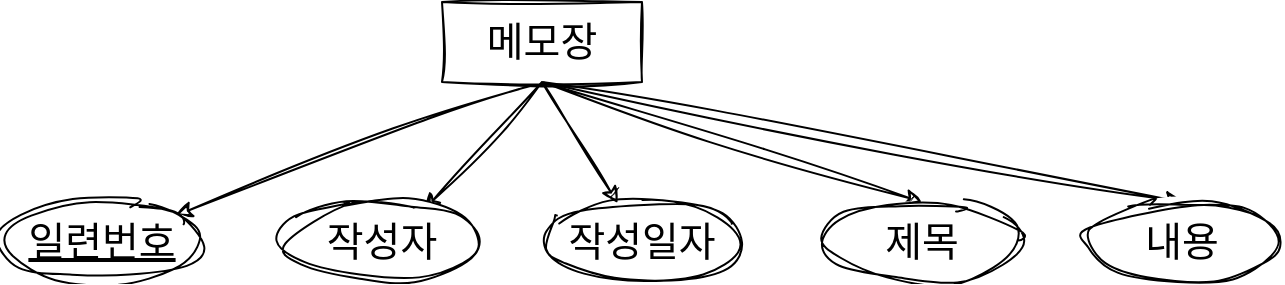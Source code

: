 <mxfile version="21.3.4" type="device">
  <diagram name="페이지-1" id="KYOt153nJwCbStMNe_rK">
    <mxGraphModel dx="634" dy="494" grid="1" gridSize="10" guides="1" tooltips="1" connect="1" arrows="1" fold="1" page="1" pageScale="1" pageWidth="4681" pageHeight="3300" math="0" shadow="0">
      <root>
        <mxCell id="0" />
        <mxCell id="1" parent="0" />
        <mxCell id="cq0V7Gk7egqD8pX6PEFV-7" style="rounded=0;sketch=1;hachureGap=4;jiggle=2;curveFitting=1;orthogonalLoop=1;jettySize=auto;html=1;fontFamily=Architects Daughter;fontSource=https%3A%2F%2Ffonts.googleapis.com%2Fcss%3Ffamily%3DArchitects%2BDaughter;fontSize=16;exitX=0.44;exitY=1.05;exitDx=0;exitDy=0;exitPerimeter=0;" edge="1" parent="1" source="cq0V7Gk7egqD8pX6PEFV-1" target="cq0V7Gk7egqD8pX6PEFV-3">
          <mxGeometry relative="1" as="geometry" />
        </mxCell>
        <mxCell id="cq0V7Gk7egqD8pX6PEFV-8" style="rounded=0;sketch=1;hachureGap=4;jiggle=2;curveFitting=1;orthogonalLoop=1;jettySize=auto;html=1;entryX=0.71;entryY=0.1;entryDx=0;entryDy=0;entryPerimeter=0;fontFamily=Architects Daughter;fontSource=https%3A%2F%2Ffonts.googleapis.com%2Fcss%3Ffamily%3DArchitects%2BDaughter;fontSize=16;exitX=0.5;exitY=1;exitDx=0;exitDy=0;" edge="1" parent="1" source="cq0V7Gk7egqD8pX6PEFV-1" target="cq0V7Gk7egqD8pX6PEFV-2">
          <mxGeometry relative="1" as="geometry" />
        </mxCell>
        <mxCell id="cq0V7Gk7egqD8pX6PEFV-9" style="rounded=0;sketch=1;hachureGap=4;jiggle=2;curveFitting=1;orthogonalLoop=1;jettySize=auto;html=1;fontFamily=Architects Daughter;fontSource=https%3A%2F%2Ffonts.googleapis.com%2Fcss%3Ffamily%3DArchitects%2BDaughter;fontSize=16;exitX=0.5;exitY=1;exitDx=0;exitDy=0;" edge="1" parent="1" source="cq0V7Gk7egqD8pX6PEFV-1" target="cq0V7Gk7egqD8pX6PEFV-4">
          <mxGeometry relative="1" as="geometry" />
        </mxCell>
        <mxCell id="cq0V7Gk7egqD8pX6PEFV-10" style="rounded=0;sketch=1;hachureGap=4;jiggle=2;curveFitting=1;orthogonalLoop=1;jettySize=auto;html=1;entryX=0.5;entryY=0;entryDx=0;entryDy=0;fontFamily=Architects Daughter;fontSource=https%3A%2F%2Ffonts.googleapis.com%2Fcss%3Ffamily%3DArchitects%2BDaughter;fontSize=16;exitX=0.5;exitY=1;exitDx=0;exitDy=0;" edge="1" parent="1" source="cq0V7Gk7egqD8pX6PEFV-1" target="cq0V7Gk7egqD8pX6PEFV-6">
          <mxGeometry relative="1" as="geometry" />
        </mxCell>
        <mxCell id="cq0V7Gk7egqD8pX6PEFV-11" style="rounded=0;sketch=1;hachureGap=4;jiggle=2;curveFitting=1;orthogonalLoop=1;jettySize=auto;html=1;entryX=0.5;entryY=0;entryDx=0;entryDy=0;fontFamily=Architects Daughter;fontSource=https%3A%2F%2Ffonts.googleapis.com%2Fcss%3Ffamily%3DArchitects%2BDaughter;fontSize=16;exitX=0.5;exitY=1;exitDx=0;exitDy=0;" edge="1" parent="1" source="cq0V7Gk7egqD8pX6PEFV-1" target="cq0V7Gk7egqD8pX6PEFV-5">
          <mxGeometry relative="1" as="geometry" />
        </mxCell>
        <mxCell id="cq0V7Gk7egqD8pX6PEFV-1" value="메모장" style="whiteSpace=wrap;html=1;align=center;sketch=1;hachureGap=4;jiggle=2;curveFitting=1;fontFamily=Architects Daughter;fontSource=https%3A%2F%2Ffonts.googleapis.com%2Fcss%3Ffamily%3DArchitects%2BDaughter;fontSize=20;" vertex="1" parent="1">
          <mxGeometry x="280" y="220" width="100" height="40" as="geometry" />
        </mxCell>
        <mxCell id="cq0V7Gk7egqD8pX6PEFV-2" value="작성자" style="ellipse;whiteSpace=wrap;html=1;align=center;sketch=1;hachureGap=4;jiggle=2;curveFitting=1;fontFamily=Architects Daughter;fontSource=https%3A%2F%2Ffonts.googleapis.com%2Fcss%3Ffamily%3DArchitects%2BDaughter;fontSize=20;" vertex="1" parent="1">
          <mxGeometry x="200" y="320" width="100" height="40" as="geometry" />
        </mxCell>
        <mxCell id="cq0V7Gk7egqD8pX6PEFV-3" value="일련번호" style="ellipse;whiteSpace=wrap;html=1;align=center;fontStyle=4;sketch=1;hachureGap=4;jiggle=2;curveFitting=1;fontFamily=Architects Daughter;fontSource=https%3A%2F%2Ffonts.googleapis.com%2Fcss%3Ffamily%3DArchitects%2BDaughter;fontSize=20;" vertex="1" parent="1">
          <mxGeometry x="60" y="320" width="100" height="40" as="geometry" />
        </mxCell>
        <mxCell id="cq0V7Gk7egqD8pX6PEFV-4" value="작성일자" style="ellipse;whiteSpace=wrap;html=1;align=center;sketch=1;hachureGap=4;jiggle=2;curveFitting=1;fontFamily=Architects Daughter;fontSource=https%3A%2F%2Ffonts.googleapis.com%2Fcss%3Ffamily%3DArchitects%2BDaughter;fontSize=20;" vertex="1" parent="1">
          <mxGeometry x="330" y="320" width="100" height="40" as="geometry" />
        </mxCell>
        <mxCell id="cq0V7Gk7egqD8pX6PEFV-5" value="내용" style="ellipse;whiteSpace=wrap;html=1;align=center;sketch=1;hachureGap=4;jiggle=2;curveFitting=1;fontFamily=Architects Daughter;fontSource=https%3A%2F%2Ffonts.googleapis.com%2Fcss%3Ffamily%3DArchitects%2BDaughter;fontSize=20;" vertex="1" parent="1">
          <mxGeometry x="600" y="320" width="100" height="40" as="geometry" />
        </mxCell>
        <mxCell id="cq0V7Gk7egqD8pX6PEFV-6" value="제목" style="ellipse;whiteSpace=wrap;html=1;align=center;sketch=1;hachureGap=4;jiggle=2;curveFitting=1;fontFamily=Architects Daughter;fontSource=https%3A%2F%2Ffonts.googleapis.com%2Fcss%3Ffamily%3DArchitects%2BDaughter;fontSize=20;" vertex="1" parent="1">
          <mxGeometry x="470" y="320" width="100" height="40" as="geometry" />
        </mxCell>
      </root>
    </mxGraphModel>
  </diagram>
</mxfile>
